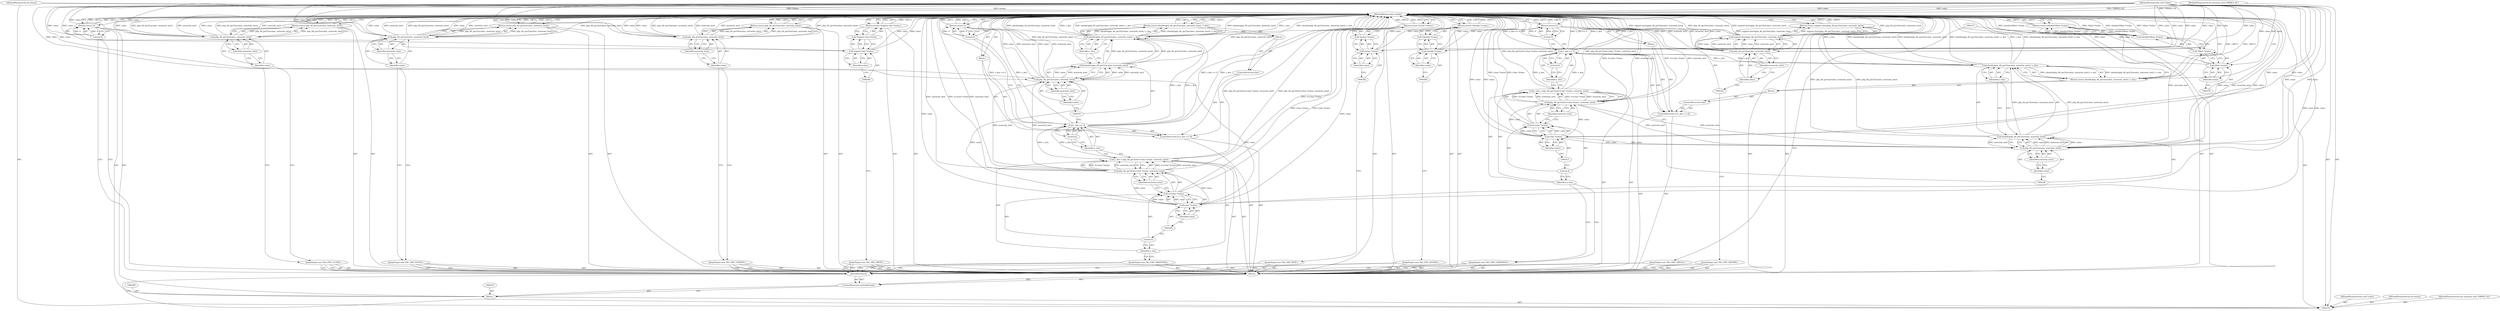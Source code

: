 digraph "0_php_082aecfc3a753ad03be82cf14f03ac065723ec92" {
"1000351" [label="(Block,)"];
"1000350" [label="(ControlStructure,else)"];
"1000353" [label="(Call,(double)php_ifd_get32s(value, motorola_intel) / s_den)"];
"1000354" [label="(Call,(double)php_ifd_get32s(value, motorola_intel))"];
"1000356" [label="(Call,php_ifd_get32s(value, motorola_intel))"];
"1000357" [label="(Identifier,value)"];
"1000352" [label="(Return,return (double)php_ifd_get32s(value, motorola_intel) / s_den;)"];
"1000358" [label="(Identifier,motorola_intel)"];
"1000359" [label="(Identifier,s_den)"];
"1000360" [label="(JumpTarget,case TAG_FMT_SSHORT:)"];
"1000361" [label="(Return,return (signed short)php_ifd_get16u(value, motorola_intel);)"];
"1000362" [label="(Call,(signed short)php_ifd_get16u(value, motorola_intel))"];
"1000364" [label="(Call,php_ifd_get16u(value, motorola_intel))"];
"1000365" [label="(Identifier,value)"];
"1000366" [label="(Identifier,motorola_intel)"];
"1000367" [label="(JumpTarget,case TAG_FMT_SLONG:)"];
"1000368" [label="(Return,return php_ifd_get32s(value, motorola_intel);)"];
"1000369" [label="(Call,php_ifd_get32s(value, motorola_intel))"];
"1000370" [label="(Identifier,value)"];
"1000371" [label="(Identifier,motorola_intel)"];
"1000372" [label="(JumpTarget,case TAG_FMT_SINGLE:)"];
"1000374" [label="(Call,(double)*(float *)value)"];
"1000376" [label="(Call,*(float *)value)"];
"1000377" [label="(Call,(float *)value)"];
"1000379" [label="(Identifier,value)"];
"1000373" [label="(Return,return (double)*(float *)value;)"];
"1000380" [label="(JumpTarget,case TAG_FMT_DOUBLE:)"];
"1000382" [label="(Call,*(double *)value)"];
"1000383" [label="(Call,(double *)value)"];
"1000385" [label="(Identifier,value)"];
"1000381" [label="(Return,return *(double *)value;)"];
"1000386" [label="(Return,return 0;)"];
"1000387" [label="(Literal,0)"];
"1000388" [label="(MethodReturn,static double)"];
"1000275" [label="(MethodParameterIn,void *value)"];
"1004706" [label="(MethodParameterOut,void *value)"];
"1000276" [label="(MethodParameterIn,int format)"];
"1004707" [label="(MethodParameterOut,int format)"];
"1000277" [label="(MethodParameterIn,int motorola_intel TSRMLS_DC)"];
"1004708" [label="(MethodParameterOut,int motorola_intel TSRMLS_DC)"];
"1000278" [label="(Block,)"];
"1000281" [label="(ControlStructure,switch(format))"];
"1000283" [label="(Block,)"];
"1000282" [label="(Identifier,format)"];
"1000284" [label="(JumpTarget,case TAG_FMT_SBYTE:)"];
"1000285" [label="(Return,return *(signed char *)value;)"];
"1000286" [label="(Call,*(signed char *)value)"];
"1000287" [label="(Call,(signed char *)value)"];
"1000289" [label="(Identifier,value)"];
"1000290" [label="(JumpTarget,case TAG_FMT_BYTE:)"];
"1000291" [label="(Return,return *(uchar *)value;)"];
"1000292" [label="(Call,*(uchar *)value)"];
"1000293" [label="(Call,(uchar *)value)"];
"1000295" [label="(Identifier,value)"];
"1000296" [label="(JumpTarget,case TAG_FMT_USHORT:)"];
"1000297" [label="(Return,return php_ifd_get16u(value, motorola_intel);)"];
"1000298" [label="(Call,php_ifd_get16u(value, motorola_intel))"];
"1000299" [label="(Identifier,value)"];
"1000300" [label="(Identifier,motorola_intel)"];
"1000301" [label="(JumpTarget,case TAG_FMT_ULONG:)"];
"1000302" [label="(Return,return php_ifd_get32u(value, motorola_intel);)"];
"1000303" [label="(Call,php_ifd_get32u(value, motorola_intel))"];
"1000304" [label="(Identifier,value)"];
"1000305" [label="(Identifier,motorola_intel)"];
"1000306" [label="(JumpTarget,case TAG_FMT_URATIONAL:)"];
"1000309" [label="(Call,php_ifd_get32u(4+(char *)value, motorola_intel))"];
"1000310" [label="(Call,4+(char *)value)"];
"1000311" [label="(Literal,4)"];
"1000312" [label="(Call,(char *)value)"];
"1000307" [label="(Call,u_den = php_ifd_get32u(4+(char *)value, motorola_intel))"];
"1000308" [label="(Identifier,u_den)"];
"1000314" [label="(Identifier,value)"];
"1000315" [label="(Identifier,motorola_intel)"];
"1000319" [label="(Literal,0)"];
"1000320" [label="(Block,)"];
"1000316" [label="(ControlStructure,if (u_den == 0))"];
"1000317" [label="(Call,u_den == 0)"];
"1000318" [label="(Identifier,u_den)"];
"1000322" [label="(Literal,0)"];
"1000321" [label="(Return,return 0;)"];
"1000324" [label="(Block,)"];
"1000323" [label="(ControlStructure,else)"];
"1000326" [label="(Call,(double)php_ifd_get32u(value, motorola_intel) / u_den)"];
"1000327" [label="(Call,(double)php_ifd_get32u(value, motorola_intel))"];
"1000329" [label="(Call,php_ifd_get32u(value, motorola_intel))"];
"1000330" [label="(Identifier,value)"];
"1000325" [label="(Return,return (double)php_ifd_get32u(value, motorola_intel) / u_den;)"];
"1000331" [label="(Identifier,motorola_intel)"];
"1000332" [label="(Identifier,u_den)"];
"1000333" [label="(JumpTarget,case TAG_FMT_SRATIONAL:)"];
"1000336" [label="(Call,php_ifd_get32s(4+(char *)value, motorola_intel))"];
"1000337" [label="(Call,4+(char *)value)"];
"1000338" [label="(Literal,4)"];
"1000339" [label="(Call,(char *)value)"];
"1000334" [label="(Call,s_den = php_ifd_get32s(4+(char *)value, motorola_intel))"];
"1000335" [label="(Identifier,s_den)"];
"1000341" [label="(Identifier,value)"];
"1000342" [label="(Identifier,motorola_intel)"];
"1000346" [label="(Literal,0)"];
"1000347" [label="(Block,)"];
"1000343" [label="(ControlStructure,if (s_den == 0))"];
"1000344" [label="(Call,s_den == 0)"];
"1000345" [label="(Identifier,s_den)"];
"1000349" [label="(Literal,0)"];
"1000348" [label="(Return,return 0;)"];
"1000351" -> "1000350"  [label="AST: "];
"1000352" -> "1000351"  [label="AST: "];
"1000350" -> "1000343"  [label="AST: "];
"1000351" -> "1000350"  [label="AST: "];
"1000353" -> "1000352"  [label="AST: "];
"1000353" -> "1000359"  [label="CFG: "];
"1000354" -> "1000353"  [label="AST: "];
"1000359" -> "1000353"  [label="AST: "];
"1000352" -> "1000353"  [label="CFG: "];
"1000353" -> "1000388"  [label="DDG: (double)php_ifd_get32s(value, motorola_intel) / s_den"];
"1000353" -> "1000388"  [label="DDG: (double)php_ifd_get32s(value, motorola_intel)"];
"1000353" -> "1000388"  [label="DDG: s_den"];
"1000353" -> "1000352"  [label="DDG: (double)php_ifd_get32s(value, motorola_intel) / s_den"];
"1000354" -> "1000353"  [label="DDG: php_ifd_get32s(value, motorola_intel)"];
"1000344" -> "1000353"  [label="DDG: s_den"];
"1000354" -> "1000353"  [label="AST: "];
"1000354" -> "1000356"  [label="CFG: "];
"1000355" -> "1000354"  [label="AST: "];
"1000356" -> "1000354"  [label="AST: "];
"1000359" -> "1000354"  [label="CFG: "];
"1000354" -> "1000388"  [label="DDG: php_ifd_get32s(value, motorola_intel)"];
"1000354" -> "1000353"  [label="DDG: php_ifd_get32s(value, motorola_intel)"];
"1000356" -> "1000354"  [label="DDG: value"];
"1000356" -> "1000354"  [label="DDG: motorola_intel"];
"1000356" -> "1000354"  [label="AST: "];
"1000356" -> "1000358"  [label="CFG: "];
"1000357" -> "1000356"  [label="AST: "];
"1000358" -> "1000356"  [label="AST: "];
"1000354" -> "1000356"  [label="CFG: "];
"1000356" -> "1000388"  [label="DDG: value"];
"1000356" -> "1000388"  [label="DDG: motorola_intel"];
"1000356" -> "1000354"  [label="DDG: value"];
"1000356" -> "1000354"  [label="DDG: motorola_intel"];
"1000339" -> "1000356"  [label="DDG: value"];
"1000275" -> "1000356"  [label="DDG: value"];
"1000336" -> "1000356"  [label="DDG: motorola_intel"];
"1000357" -> "1000356"  [label="AST: "];
"1000357" -> "1000355"  [label="CFG: "];
"1000358" -> "1000357"  [label="CFG: "];
"1000352" -> "1000351"  [label="AST: "];
"1000352" -> "1000353"  [label="CFG: "];
"1000353" -> "1000352"  [label="AST: "];
"1000388" -> "1000352"  [label="CFG: "];
"1000352" -> "1000388"  [label="DDG: <RET>"];
"1000353" -> "1000352"  [label="DDG: (double)php_ifd_get32s(value, motorola_intel) / s_den"];
"1000358" -> "1000356"  [label="AST: "];
"1000358" -> "1000357"  [label="CFG: "];
"1000356" -> "1000358"  [label="CFG: "];
"1000359" -> "1000353"  [label="AST: "];
"1000359" -> "1000354"  [label="CFG: "];
"1000353" -> "1000359"  [label="CFG: "];
"1000360" -> "1000283"  [label="AST: "];
"1000360" -> "1000282"  [label="CFG: "];
"1000363" -> "1000360"  [label="CFG: "];
"1000361" -> "1000283"  [label="AST: "];
"1000361" -> "1000362"  [label="CFG: "];
"1000362" -> "1000361"  [label="AST: "];
"1000388" -> "1000361"  [label="CFG: "];
"1000361" -> "1000388"  [label="DDG: <RET>"];
"1000362" -> "1000361"  [label="DDG: (signed short)php_ifd_get16u(value, motorola_intel)"];
"1000362" -> "1000361"  [label="AST: "];
"1000362" -> "1000364"  [label="CFG: "];
"1000363" -> "1000362"  [label="AST: "];
"1000364" -> "1000362"  [label="AST: "];
"1000361" -> "1000362"  [label="CFG: "];
"1000362" -> "1000388"  [label="DDG: php_ifd_get16u(value, motorola_intel)"];
"1000362" -> "1000388"  [label="DDG: (signed short)php_ifd_get16u(value, motorola_intel)"];
"1000362" -> "1000361"  [label="DDG: (signed short)php_ifd_get16u(value, motorola_intel)"];
"1000364" -> "1000362"  [label="DDG: value"];
"1000364" -> "1000362"  [label="DDG: motorola_intel"];
"1000364" -> "1000362"  [label="AST: "];
"1000364" -> "1000366"  [label="CFG: "];
"1000365" -> "1000364"  [label="AST: "];
"1000366" -> "1000364"  [label="AST: "];
"1000362" -> "1000364"  [label="CFG: "];
"1000364" -> "1000388"  [label="DDG: value"];
"1000364" -> "1000388"  [label="DDG: motorola_intel"];
"1000364" -> "1000362"  [label="DDG: value"];
"1000364" -> "1000362"  [label="DDG: motorola_intel"];
"1000275" -> "1000364"  [label="DDG: value"];
"1000365" -> "1000364"  [label="AST: "];
"1000365" -> "1000363"  [label="CFG: "];
"1000366" -> "1000365"  [label="CFG: "];
"1000366" -> "1000364"  [label="AST: "];
"1000366" -> "1000365"  [label="CFG: "];
"1000364" -> "1000366"  [label="CFG: "];
"1000367" -> "1000283"  [label="AST: "];
"1000367" -> "1000282"  [label="CFG: "];
"1000370" -> "1000367"  [label="CFG: "];
"1000368" -> "1000283"  [label="AST: "];
"1000368" -> "1000369"  [label="CFG: "];
"1000369" -> "1000368"  [label="AST: "];
"1000388" -> "1000368"  [label="CFG: "];
"1000368" -> "1000388"  [label="DDG: <RET>"];
"1000369" -> "1000368"  [label="DDG: php_ifd_get32s(value, motorola_intel)"];
"1000369" -> "1000368"  [label="AST: "];
"1000369" -> "1000371"  [label="CFG: "];
"1000370" -> "1000369"  [label="AST: "];
"1000371" -> "1000369"  [label="AST: "];
"1000368" -> "1000369"  [label="CFG: "];
"1000369" -> "1000388"  [label="DDG: php_ifd_get32s(value, motorola_intel)"];
"1000369" -> "1000388"  [label="DDG: value"];
"1000369" -> "1000388"  [label="DDG: motorola_intel"];
"1000369" -> "1000368"  [label="DDG: php_ifd_get32s(value, motorola_intel)"];
"1000275" -> "1000369"  [label="DDG: value"];
"1000370" -> "1000369"  [label="AST: "];
"1000370" -> "1000367"  [label="CFG: "];
"1000371" -> "1000370"  [label="CFG: "];
"1000371" -> "1000369"  [label="AST: "];
"1000371" -> "1000370"  [label="CFG: "];
"1000369" -> "1000371"  [label="CFG: "];
"1000372" -> "1000283"  [label="AST: "];
"1000372" -> "1000282"  [label="CFG: "];
"1000375" -> "1000372"  [label="CFG: "];
"1000374" -> "1000373"  [label="AST: "];
"1000374" -> "1000376"  [label="CFG: "];
"1000375" -> "1000374"  [label="AST: "];
"1000376" -> "1000374"  [label="AST: "];
"1000373" -> "1000374"  [label="CFG: "];
"1000374" -> "1000388"  [label="DDG: *(float *)value"];
"1000374" -> "1000388"  [label="DDG: (double)*(float *)value"];
"1000374" -> "1000373"  [label="DDG: (double)*(float *)value"];
"1000376" -> "1000374"  [label="AST: "];
"1000376" -> "1000377"  [label="CFG: "];
"1000377" -> "1000376"  [label="AST: "];
"1000374" -> "1000376"  [label="CFG: "];
"1000377" -> "1000376"  [label="AST: "];
"1000377" -> "1000379"  [label="CFG: "];
"1000378" -> "1000377"  [label="AST: "];
"1000379" -> "1000377"  [label="AST: "];
"1000376" -> "1000377"  [label="CFG: "];
"1000377" -> "1000388"  [label="DDG: value"];
"1000275" -> "1000377"  [label="DDG: value"];
"1000379" -> "1000377"  [label="AST: "];
"1000379" -> "1000378"  [label="CFG: "];
"1000377" -> "1000379"  [label="CFG: "];
"1000373" -> "1000283"  [label="AST: "];
"1000373" -> "1000374"  [label="CFG: "];
"1000374" -> "1000373"  [label="AST: "];
"1000388" -> "1000373"  [label="CFG: "];
"1000373" -> "1000388"  [label="DDG: <RET>"];
"1000374" -> "1000373"  [label="DDG: (double)*(float *)value"];
"1000380" -> "1000283"  [label="AST: "];
"1000380" -> "1000282"  [label="CFG: "];
"1000384" -> "1000380"  [label="CFG: "];
"1000382" -> "1000381"  [label="AST: "];
"1000382" -> "1000383"  [label="CFG: "];
"1000383" -> "1000382"  [label="AST: "];
"1000381" -> "1000382"  [label="CFG: "];
"1000383" -> "1000382"  [label="AST: "];
"1000383" -> "1000385"  [label="CFG: "];
"1000384" -> "1000383"  [label="AST: "];
"1000385" -> "1000383"  [label="AST: "];
"1000382" -> "1000383"  [label="CFG: "];
"1000383" -> "1000388"  [label="DDG: value"];
"1000275" -> "1000383"  [label="DDG: value"];
"1000385" -> "1000383"  [label="AST: "];
"1000385" -> "1000384"  [label="CFG: "];
"1000383" -> "1000385"  [label="CFG: "];
"1000381" -> "1000283"  [label="AST: "];
"1000381" -> "1000382"  [label="CFG: "];
"1000382" -> "1000381"  [label="AST: "];
"1000388" -> "1000381"  [label="CFG: "];
"1000381" -> "1000388"  [label="DDG: <RET>"];
"1000386" -> "1000278"  [label="AST: "];
"1000386" -> "1000387"  [label="CFG: "];
"1000387" -> "1000386"  [label="AST: "];
"1000388" -> "1000386"  [label="CFG: "];
"1000386" -> "1000388"  [label="DDG: <RET>"];
"1000387" -> "1000386"  [label="DDG: 0"];
"1000387" -> "1000386"  [label="AST: "];
"1000387" -> "1000282"  [label="CFG: "];
"1000386" -> "1000387"  [label="CFG: "];
"1000387" -> "1000386"  [label="DDG: 0"];
"1000388" -> "1000274"  [label="AST: "];
"1000388" -> "1000285"  [label="CFG: "];
"1000388" -> "1000291"  [label="CFG: "];
"1000388" -> "1000297"  [label="CFG: "];
"1000388" -> "1000302"  [label="CFG: "];
"1000388" -> "1000321"  [label="CFG: "];
"1000388" -> "1000325"  [label="CFG: "];
"1000388" -> "1000348"  [label="CFG: "];
"1000388" -> "1000352"  [label="CFG: "];
"1000388" -> "1000361"  [label="CFG: "];
"1000388" -> "1000368"  [label="CFG: "];
"1000388" -> "1000373"  [label="CFG: "];
"1000388" -> "1000381"  [label="CFG: "];
"1000388" -> "1000386"  [label="CFG: "];
"1000373" -> "1000388"  [label="DDG: <RET>"];
"1000361" -> "1000388"  [label="DDG: <RET>"];
"1000321" -> "1000388"  [label="DDG: <RET>"];
"1000352" -> "1000388"  [label="DDG: <RET>"];
"1000302" -> "1000388"  [label="DDG: <RET>"];
"1000275" -> "1000388"  [label="DDG: value"];
"1000298" -> "1000388"  [label="DDG: value"];
"1000298" -> "1000388"  [label="DDG: php_ifd_get16u(value, motorola_intel)"];
"1000298" -> "1000388"  [label="DDG: motorola_intel"];
"1000353" -> "1000388"  [label="DDG: (double)php_ifd_get32s(value, motorola_intel) / s_den"];
"1000353" -> "1000388"  [label="DDG: (double)php_ifd_get32s(value, motorola_intel)"];
"1000353" -> "1000388"  [label="DDG: s_den"];
"1000377" -> "1000388"  [label="DDG: value"];
"1000293" -> "1000388"  [label="DDG: value"];
"1000326" -> "1000388"  [label="DDG: (double)php_ifd_get32u(value, motorola_intel) / u_den"];
"1000326" -> "1000388"  [label="DDG: u_den"];
"1000326" -> "1000388"  [label="DDG: (double)php_ifd_get32u(value, motorola_intel)"];
"1000369" -> "1000388"  [label="DDG: php_ifd_get32s(value, motorola_intel)"];
"1000369" -> "1000388"  [label="DDG: value"];
"1000369" -> "1000388"  [label="DDG: motorola_intel"];
"1000309" -> "1000388"  [label="DDG: 4+(char *)value"];
"1000309" -> "1000388"  [label="DDG: motorola_intel"];
"1000364" -> "1000388"  [label="DDG: value"];
"1000364" -> "1000388"  [label="DDG: motorola_intel"];
"1000354" -> "1000388"  [label="DDG: php_ifd_get32s(value, motorola_intel)"];
"1000307" -> "1000388"  [label="DDG: php_ifd_get32u(4+(char *)value, motorola_intel)"];
"1000337" -> "1000388"  [label="DDG: (char *)value"];
"1000374" -> "1000388"  [label="DDG: *(float *)value"];
"1000374" -> "1000388"  [label="DDG: (double)*(float *)value"];
"1000310" -> "1000388"  [label="DDG: (char *)value"];
"1000329" -> "1000388"  [label="DDG: motorola_intel"];
"1000329" -> "1000388"  [label="DDG: value"];
"1000334" -> "1000388"  [label="DDG: php_ifd_get32s(4+(char *)value, motorola_intel)"];
"1000344" -> "1000388"  [label="DDG: s_den == 0"];
"1000344" -> "1000388"  [label="DDG: s_den"];
"1000303" -> "1000388"  [label="DDG: value"];
"1000303" -> "1000388"  [label="DDG: php_ifd_get32u(value, motorola_intel)"];
"1000303" -> "1000388"  [label="DDG: motorola_intel"];
"1000317" -> "1000388"  [label="DDG: u_den"];
"1000317" -> "1000388"  [label="DDG: u_den == 0"];
"1000362" -> "1000388"  [label="DDG: php_ifd_get16u(value, motorola_intel)"];
"1000362" -> "1000388"  [label="DDG: (signed short)php_ifd_get16u(value, motorola_intel)"];
"1000356" -> "1000388"  [label="DDG: value"];
"1000356" -> "1000388"  [label="DDG: motorola_intel"];
"1000287" -> "1000388"  [label="DDG: value"];
"1000327" -> "1000388"  [label="DDG: php_ifd_get32u(value, motorola_intel)"];
"1000336" -> "1000388"  [label="DDG: motorola_intel"];
"1000336" -> "1000388"  [label="DDG: 4+(char *)value"];
"1000276" -> "1000388"  [label="DDG: format"];
"1000277" -> "1000388"  [label="DDG: TSRMLS_DC"];
"1000312" -> "1000388"  [label="DDG: value"];
"1000339" -> "1000388"  [label="DDG: value"];
"1000383" -> "1000388"  [label="DDG: value"];
"1000285" -> "1000388"  [label="DDG: <RET>"];
"1000297" -> "1000388"  [label="DDG: <RET>"];
"1000348" -> "1000388"  [label="DDG: <RET>"];
"1000386" -> "1000388"  [label="DDG: <RET>"];
"1000291" -> "1000388"  [label="DDG: <RET>"];
"1000381" -> "1000388"  [label="DDG: <RET>"];
"1000325" -> "1000388"  [label="DDG: <RET>"];
"1000368" -> "1000388"  [label="DDG: <RET>"];
"1000275" -> "1000274"  [label="AST: "];
"1000275" -> "1000388"  [label="DDG: value"];
"1000275" -> "1000287"  [label="DDG: value"];
"1000275" -> "1000293"  [label="DDG: value"];
"1000275" -> "1000298"  [label="DDG: value"];
"1000275" -> "1000303"  [label="DDG: value"];
"1000275" -> "1000312"  [label="DDG: value"];
"1000275" -> "1000329"  [label="DDG: value"];
"1000275" -> "1000339"  [label="DDG: value"];
"1000275" -> "1000356"  [label="DDG: value"];
"1000275" -> "1000364"  [label="DDG: value"];
"1000275" -> "1000369"  [label="DDG: value"];
"1000275" -> "1000377"  [label="DDG: value"];
"1000275" -> "1000383"  [label="DDG: value"];
"1004706" -> "1000274"  [label="AST: "];
"1000276" -> "1000274"  [label="AST: "];
"1000276" -> "1000388"  [label="DDG: format"];
"1004707" -> "1000274"  [label="AST: "];
"1000277" -> "1000274"  [label="AST: "];
"1000277" -> "1000388"  [label="DDG: TSRMLS_DC"];
"1004708" -> "1000274"  [label="AST: "];
"1000278" -> "1000274"  [label="AST: "];
"1000279" -> "1000278"  [label="AST: "];
"1000280" -> "1000278"  [label="AST: "];
"1000281" -> "1000278"  [label="AST: "];
"1000386" -> "1000278"  [label="AST: "];
"1000281" -> "1000278"  [label="AST: "];
"1000282" -> "1000281"  [label="AST: "];
"1000283" -> "1000281"  [label="AST: "];
"1000283" -> "1000281"  [label="AST: "];
"1000284" -> "1000283"  [label="AST: "];
"1000285" -> "1000283"  [label="AST: "];
"1000290" -> "1000283"  [label="AST: "];
"1000291" -> "1000283"  [label="AST: "];
"1000296" -> "1000283"  [label="AST: "];
"1000297" -> "1000283"  [label="AST: "];
"1000301" -> "1000283"  [label="AST: "];
"1000302" -> "1000283"  [label="AST: "];
"1000306" -> "1000283"  [label="AST: "];
"1000307" -> "1000283"  [label="AST: "];
"1000316" -> "1000283"  [label="AST: "];
"1000333" -> "1000283"  [label="AST: "];
"1000334" -> "1000283"  [label="AST: "];
"1000343" -> "1000283"  [label="AST: "];
"1000360" -> "1000283"  [label="AST: "];
"1000361" -> "1000283"  [label="AST: "];
"1000367" -> "1000283"  [label="AST: "];
"1000368" -> "1000283"  [label="AST: "];
"1000372" -> "1000283"  [label="AST: "];
"1000373" -> "1000283"  [label="AST: "];
"1000380" -> "1000283"  [label="AST: "];
"1000381" -> "1000283"  [label="AST: "];
"1000282" -> "1000281"  [label="AST: "];
"1000282" -> "1000274"  [label="CFG: "];
"1000284" -> "1000282"  [label="CFG: "];
"1000290" -> "1000282"  [label="CFG: "];
"1000296" -> "1000282"  [label="CFG: "];
"1000301" -> "1000282"  [label="CFG: "];
"1000306" -> "1000282"  [label="CFG: "];
"1000333" -> "1000282"  [label="CFG: "];
"1000360" -> "1000282"  [label="CFG: "];
"1000367" -> "1000282"  [label="CFG: "];
"1000372" -> "1000282"  [label="CFG: "];
"1000380" -> "1000282"  [label="CFG: "];
"1000387" -> "1000282"  [label="CFG: "];
"1000284" -> "1000283"  [label="AST: "];
"1000284" -> "1000282"  [label="CFG: "];
"1000288" -> "1000284"  [label="CFG: "];
"1000285" -> "1000283"  [label="AST: "];
"1000285" -> "1000286"  [label="CFG: "];
"1000286" -> "1000285"  [label="AST: "];
"1000388" -> "1000285"  [label="CFG: "];
"1000285" -> "1000388"  [label="DDG: <RET>"];
"1000286" -> "1000285"  [label="AST: "];
"1000286" -> "1000287"  [label="CFG: "];
"1000287" -> "1000286"  [label="AST: "];
"1000285" -> "1000286"  [label="CFG: "];
"1000287" -> "1000286"  [label="AST: "];
"1000287" -> "1000289"  [label="CFG: "];
"1000288" -> "1000287"  [label="AST: "];
"1000289" -> "1000287"  [label="AST: "];
"1000286" -> "1000287"  [label="CFG: "];
"1000287" -> "1000388"  [label="DDG: value"];
"1000275" -> "1000287"  [label="DDG: value"];
"1000289" -> "1000287"  [label="AST: "];
"1000289" -> "1000288"  [label="CFG: "];
"1000287" -> "1000289"  [label="CFG: "];
"1000290" -> "1000283"  [label="AST: "];
"1000290" -> "1000282"  [label="CFG: "];
"1000294" -> "1000290"  [label="CFG: "];
"1000291" -> "1000283"  [label="AST: "];
"1000291" -> "1000292"  [label="CFG: "];
"1000292" -> "1000291"  [label="AST: "];
"1000388" -> "1000291"  [label="CFG: "];
"1000291" -> "1000388"  [label="DDG: <RET>"];
"1000292" -> "1000291"  [label="AST: "];
"1000292" -> "1000293"  [label="CFG: "];
"1000293" -> "1000292"  [label="AST: "];
"1000291" -> "1000292"  [label="CFG: "];
"1000293" -> "1000292"  [label="AST: "];
"1000293" -> "1000295"  [label="CFG: "];
"1000294" -> "1000293"  [label="AST: "];
"1000295" -> "1000293"  [label="AST: "];
"1000292" -> "1000293"  [label="CFG: "];
"1000293" -> "1000388"  [label="DDG: value"];
"1000275" -> "1000293"  [label="DDG: value"];
"1000295" -> "1000293"  [label="AST: "];
"1000295" -> "1000294"  [label="CFG: "];
"1000293" -> "1000295"  [label="CFG: "];
"1000296" -> "1000283"  [label="AST: "];
"1000296" -> "1000282"  [label="CFG: "];
"1000299" -> "1000296"  [label="CFG: "];
"1000297" -> "1000283"  [label="AST: "];
"1000297" -> "1000298"  [label="CFG: "];
"1000298" -> "1000297"  [label="AST: "];
"1000388" -> "1000297"  [label="CFG: "];
"1000297" -> "1000388"  [label="DDG: <RET>"];
"1000298" -> "1000297"  [label="DDG: php_ifd_get16u(value, motorola_intel)"];
"1000298" -> "1000297"  [label="AST: "];
"1000298" -> "1000300"  [label="CFG: "];
"1000299" -> "1000298"  [label="AST: "];
"1000300" -> "1000298"  [label="AST: "];
"1000297" -> "1000298"  [label="CFG: "];
"1000298" -> "1000388"  [label="DDG: value"];
"1000298" -> "1000388"  [label="DDG: php_ifd_get16u(value, motorola_intel)"];
"1000298" -> "1000388"  [label="DDG: motorola_intel"];
"1000298" -> "1000297"  [label="DDG: php_ifd_get16u(value, motorola_intel)"];
"1000275" -> "1000298"  [label="DDG: value"];
"1000299" -> "1000298"  [label="AST: "];
"1000299" -> "1000296"  [label="CFG: "];
"1000300" -> "1000299"  [label="CFG: "];
"1000300" -> "1000298"  [label="AST: "];
"1000300" -> "1000299"  [label="CFG: "];
"1000298" -> "1000300"  [label="CFG: "];
"1000301" -> "1000283"  [label="AST: "];
"1000301" -> "1000282"  [label="CFG: "];
"1000304" -> "1000301"  [label="CFG: "];
"1000302" -> "1000283"  [label="AST: "];
"1000302" -> "1000303"  [label="CFG: "];
"1000303" -> "1000302"  [label="AST: "];
"1000388" -> "1000302"  [label="CFG: "];
"1000302" -> "1000388"  [label="DDG: <RET>"];
"1000303" -> "1000302"  [label="DDG: php_ifd_get32u(value, motorola_intel)"];
"1000303" -> "1000302"  [label="AST: "];
"1000303" -> "1000305"  [label="CFG: "];
"1000304" -> "1000303"  [label="AST: "];
"1000305" -> "1000303"  [label="AST: "];
"1000302" -> "1000303"  [label="CFG: "];
"1000303" -> "1000388"  [label="DDG: value"];
"1000303" -> "1000388"  [label="DDG: php_ifd_get32u(value, motorola_intel)"];
"1000303" -> "1000388"  [label="DDG: motorola_intel"];
"1000303" -> "1000302"  [label="DDG: php_ifd_get32u(value, motorola_intel)"];
"1000275" -> "1000303"  [label="DDG: value"];
"1000304" -> "1000303"  [label="AST: "];
"1000304" -> "1000301"  [label="CFG: "];
"1000305" -> "1000304"  [label="CFG: "];
"1000305" -> "1000303"  [label="AST: "];
"1000305" -> "1000304"  [label="CFG: "];
"1000303" -> "1000305"  [label="CFG: "];
"1000306" -> "1000283"  [label="AST: "];
"1000306" -> "1000282"  [label="CFG: "];
"1000308" -> "1000306"  [label="CFG: "];
"1000309" -> "1000307"  [label="AST: "];
"1000309" -> "1000315"  [label="CFG: "];
"1000310" -> "1000309"  [label="AST: "];
"1000315" -> "1000309"  [label="AST: "];
"1000307" -> "1000309"  [label="CFG: "];
"1000309" -> "1000388"  [label="DDG: 4+(char *)value"];
"1000309" -> "1000388"  [label="DDG: motorola_intel"];
"1000309" -> "1000307"  [label="DDG: 4+(char *)value"];
"1000309" -> "1000307"  [label="DDG: motorola_intel"];
"1000312" -> "1000309"  [label="DDG: value"];
"1000309" -> "1000329"  [label="DDG: motorola_intel"];
"1000310" -> "1000309"  [label="AST: "];
"1000310" -> "1000312"  [label="CFG: "];
"1000311" -> "1000310"  [label="AST: "];
"1000312" -> "1000310"  [label="AST: "];
"1000315" -> "1000310"  [label="CFG: "];
"1000310" -> "1000388"  [label="DDG: (char *)value"];
"1000312" -> "1000310"  [label="DDG: value"];
"1000311" -> "1000310"  [label="AST: "];
"1000311" -> "1000308"  [label="CFG: "];
"1000313" -> "1000311"  [label="CFG: "];
"1000312" -> "1000310"  [label="AST: "];
"1000312" -> "1000314"  [label="CFG: "];
"1000313" -> "1000312"  [label="AST: "];
"1000314" -> "1000312"  [label="AST: "];
"1000310" -> "1000312"  [label="CFG: "];
"1000312" -> "1000388"  [label="DDG: value"];
"1000312" -> "1000309"  [label="DDG: value"];
"1000312" -> "1000310"  [label="DDG: value"];
"1000275" -> "1000312"  [label="DDG: value"];
"1000312" -> "1000329"  [label="DDG: value"];
"1000307" -> "1000283"  [label="AST: "];
"1000307" -> "1000309"  [label="CFG: "];
"1000308" -> "1000307"  [label="AST: "];
"1000309" -> "1000307"  [label="AST: "];
"1000318" -> "1000307"  [label="CFG: "];
"1000307" -> "1000388"  [label="DDG: php_ifd_get32u(4+(char *)value, motorola_intel)"];
"1000309" -> "1000307"  [label="DDG: 4+(char *)value"];
"1000309" -> "1000307"  [label="DDG: motorola_intel"];
"1000307" -> "1000317"  [label="DDG: u_den"];
"1000308" -> "1000307"  [label="AST: "];
"1000308" -> "1000306"  [label="CFG: "];
"1000311" -> "1000308"  [label="CFG: "];
"1000314" -> "1000312"  [label="AST: "];
"1000314" -> "1000313"  [label="CFG: "];
"1000312" -> "1000314"  [label="CFG: "];
"1000315" -> "1000309"  [label="AST: "];
"1000315" -> "1000310"  [label="CFG: "];
"1000309" -> "1000315"  [label="CFG: "];
"1000319" -> "1000317"  [label="AST: "];
"1000319" -> "1000318"  [label="CFG: "];
"1000317" -> "1000319"  [label="CFG: "];
"1000320" -> "1000316"  [label="AST: "];
"1000321" -> "1000320"  [label="AST: "];
"1000316" -> "1000283"  [label="AST: "];
"1000317" -> "1000316"  [label="AST: "];
"1000320" -> "1000316"  [label="AST: "];
"1000323" -> "1000316"  [label="AST: "];
"1000317" -> "1000316"  [label="AST: "];
"1000317" -> "1000319"  [label="CFG: "];
"1000318" -> "1000317"  [label="AST: "];
"1000319" -> "1000317"  [label="AST: "];
"1000322" -> "1000317"  [label="CFG: "];
"1000328" -> "1000317"  [label="CFG: "];
"1000317" -> "1000388"  [label="DDG: u_den"];
"1000317" -> "1000388"  [label="DDG: u_den == 0"];
"1000307" -> "1000317"  [label="DDG: u_den"];
"1000317" -> "1000326"  [label="DDG: u_den"];
"1000318" -> "1000317"  [label="AST: "];
"1000318" -> "1000307"  [label="CFG: "];
"1000319" -> "1000318"  [label="CFG: "];
"1000322" -> "1000321"  [label="AST: "];
"1000322" -> "1000317"  [label="CFG: "];
"1000321" -> "1000322"  [label="CFG: "];
"1000322" -> "1000321"  [label="DDG: 0"];
"1000321" -> "1000320"  [label="AST: "];
"1000321" -> "1000322"  [label="CFG: "];
"1000322" -> "1000321"  [label="AST: "];
"1000388" -> "1000321"  [label="CFG: "];
"1000321" -> "1000388"  [label="DDG: <RET>"];
"1000322" -> "1000321"  [label="DDG: 0"];
"1000324" -> "1000323"  [label="AST: "];
"1000325" -> "1000324"  [label="AST: "];
"1000323" -> "1000316"  [label="AST: "];
"1000324" -> "1000323"  [label="AST: "];
"1000326" -> "1000325"  [label="AST: "];
"1000326" -> "1000332"  [label="CFG: "];
"1000327" -> "1000326"  [label="AST: "];
"1000332" -> "1000326"  [label="AST: "];
"1000325" -> "1000326"  [label="CFG: "];
"1000326" -> "1000388"  [label="DDG: (double)php_ifd_get32u(value, motorola_intel) / u_den"];
"1000326" -> "1000388"  [label="DDG: u_den"];
"1000326" -> "1000388"  [label="DDG: (double)php_ifd_get32u(value, motorola_intel)"];
"1000326" -> "1000325"  [label="DDG: (double)php_ifd_get32u(value, motorola_intel) / u_den"];
"1000327" -> "1000326"  [label="DDG: php_ifd_get32u(value, motorola_intel)"];
"1000317" -> "1000326"  [label="DDG: u_den"];
"1000327" -> "1000326"  [label="AST: "];
"1000327" -> "1000329"  [label="CFG: "];
"1000328" -> "1000327"  [label="AST: "];
"1000329" -> "1000327"  [label="AST: "];
"1000332" -> "1000327"  [label="CFG: "];
"1000327" -> "1000388"  [label="DDG: php_ifd_get32u(value, motorola_intel)"];
"1000327" -> "1000326"  [label="DDG: php_ifd_get32u(value, motorola_intel)"];
"1000329" -> "1000327"  [label="DDG: value"];
"1000329" -> "1000327"  [label="DDG: motorola_intel"];
"1000329" -> "1000327"  [label="AST: "];
"1000329" -> "1000331"  [label="CFG: "];
"1000330" -> "1000329"  [label="AST: "];
"1000331" -> "1000329"  [label="AST: "];
"1000327" -> "1000329"  [label="CFG: "];
"1000329" -> "1000388"  [label="DDG: motorola_intel"];
"1000329" -> "1000388"  [label="DDG: value"];
"1000329" -> "1000327"  [label="DDG: value"];
"1000329" -> "1000327"  [label="DDG: motorola_intel"];
"1000312" -> "1000329"  [label="DDG: value"];
"1000275" -> "1000329"  [label="DDG: value"];
"1000309" -> "1000329"  [label="DDG: motorola_intel"];
"1000330" -> "1000329"  [label="AST: "];
"1000330" -> "1000328"  [label="CFG: "];
"1000331" -> "1000330"  [label="CFG: "];
"1000325" -> "1000324"  [label="AST: "];
"1000325" -> "1000326"  [label="CFG: "];
"1000326" -> "1000325"  [label="AST: "];
"1000388" -> "1000325"  [label="CFG: "];
"1000325" -> "1000388"  [label="DDG: <RET>"];
"1000326" -> "1000325"  [label="DDG: (double)php_ifd_get32u(value, motorola_intel) / u_den"];
"1000331" -> "1000329"  [label="AST: "];
"1000331" -> "1000330"  [label="CFG: "];
"1000329" -> "1000331"  [label="CFG: "];
"1000332" -> "1000326"  [label="AST: "];
"1000332" -> "1000327"  [label="CFG: "];
"1000326" -> "1000332"  [label="CFG: "];
"1000333" -> "1000283"  [label="AST: "];
"1000333" -> "1000282"  [label="CFG: "];
"1000335" -> "1000333"  [label="CFG: "];
"1000336" -> "1000334"  [label="AST: "];
"1000336" -> "1000342"  [label="CFG: "];
"1000337" -> "1000336"  [label="AST: "];
"1000342" -> "1000336"  [label="AST: "];
"1000334" -> "1000336"  [label="CFG: "];
"1000336" -> "1000388"  [label="DDG: motorola_intel"];
"1000336" -> "1000388"  [label="DDG: 4+(char *)value"];
"1000336" -> "1000334"  [label="DDG: 4+(char *)value"];
"1000336" -> "1000334"  [label="DDG: motorola_intel"];
"1000339" -> "1000336"  [label="DDG: value"];
"1000336" -> "1000356"  [label="DDG: motorola_intel"];
"1000337" -> "1000336"  [label="AST: "];
"1000337" -> "1000339"  [label="CFG: "];
"1000338" -> "1000337"  [label="AST: "];
"1000339" -> "1000337"  [label="AST: "];
"1000342" -> "1000337"  [label="CFG: "];
"1000337" -> "1000388"  [label="DDG: (char *)value"];
"1000339" -> "1000337"  [label="DDG: value"];
"1000338" -> "1000337"  [label="AST: "];
"1000338" -> "1000335"  [label="CFG: "];
"1000340" -> "1000338"  [label="CFG: "];
"1000339" -> "1000337"  [label="AST: "];
"1000339" -> "1000341"  [label="CFG: "];
"1000340" -> "1000339"  [label="AST: "];
"1000341" -> "1000339"  [label="AST: "];
"1000337" -> "1000339"  [label="CFG: "];
"1000339" -> "1000388"  [label="DDG: value"];
"1000339" -> "1000336"  [label="DDG: value"];
"1000339" -> "1000337"  [label="DDG: value"];
"1000275" -> "1000339"  [label="DDG: value"];
"1000339" -> "1000356"  [label="DDG: value"];
"1000334" -> "1000283"  [label="AST: "];
"1000334" -> "1000336"  [label="CFG: "];
"1000335" -> "1000334"  [label="AST: "];
"1000336" -> "1000334"  [label="AST: "];
"1000345" -> "1000334"  [label="CFG: "];
"1000334" -> "1000388"  [label="DDG: php_ifd_get32s(4+(char *)value, motorola_intel)"];
"1000336" -> "1000334"  [label="DDG: 4+(char *)value"];
"1000336" -> "1000334"  [label="DDG: motorola_intel"];
"1000334" -> "1000344"  [label="DDG: s_den"];
"1000335" -> "1000334"  [label="AST: "];
"1000335" -> "1000333"  [label="CFG: "];
"1000338" -> "1000335"  [label="CFG: "];
"1000341" -> "1000339"  [label="AST: "];
"1000341" -> "1000340"  [label="CFG: "];
"1000339" -> "1000341"  [label="CFG: "];
"1000342" -> "1000336"  [label="AST: "];
"1000342" -> "1000337"  [label="CFG: "];
"1000336" -> "1000342"  [label="CFG: "];
"1000346" -> "1000344"  [label="AST: "];
"1000346" -> "1000345"  [label="CFG: "];
"1000344" -> "1000346"  [label="CFG: "];
"1000347" -> "1000343"  [label="AST: "];
"1000348" -> "1000347"  [label="AST: "];
"1000343" -> "1000283"  [label="AST: "];
"1000344" -> "1000343"  [label="AST: "];
"1000347" -> "1000343"  [label="AST: "];
"1000350" -> "1000343"  [label="AST: "];
"1000344" -> "1000343"  [label="AST: "];
"1000344" -> "1000346"  [label="CFG: "];
"1000345" -> "1000344"  [label="AST: "];
"1000346" -> "1000344"  [label="AST: "];
"1000349" -> "1000344"  [label="CFG: "];
"1000355" -> "1000344"  [label="CFG: "];
"1000344" -> "1000388"  [label="DDG: s_den == 0"];
"1000344" -> "1000388"  [label="DDG: s_den"];
"1000334" -> "1000344"  [label="DDG: s_den"];
"1000344" -> "1000353"  [label="DDG: s_den"];
"1000345" -> "1000344"  [label="AST: "];
"1000345" -> "1000334"  [label="CFG: "];
"1000346" -> "1000345"  [label="CFG: "];
"1000349" -> "1000348"  [label="AST: "];
"1000349" -> "1000344"  [label="CFG: "];
"1000348" -> "1000349"  [label="CFG: "];
"1000349" -> "1000348"  [label="DDG: 0"];
"1000348" -> "1000347"  [label="AST: "];
"1000348" -> "1000349"  [label="CFG: "];
"1000349" -> "1000348"  [label="AST: "];
"1000388" -> "1000348"  [label="CFG: "];
"1000348" -> "1000388"  [label="DDG: <RET>"];
"1000349" -> "1000348"  [label="DDG: 0"];
}
